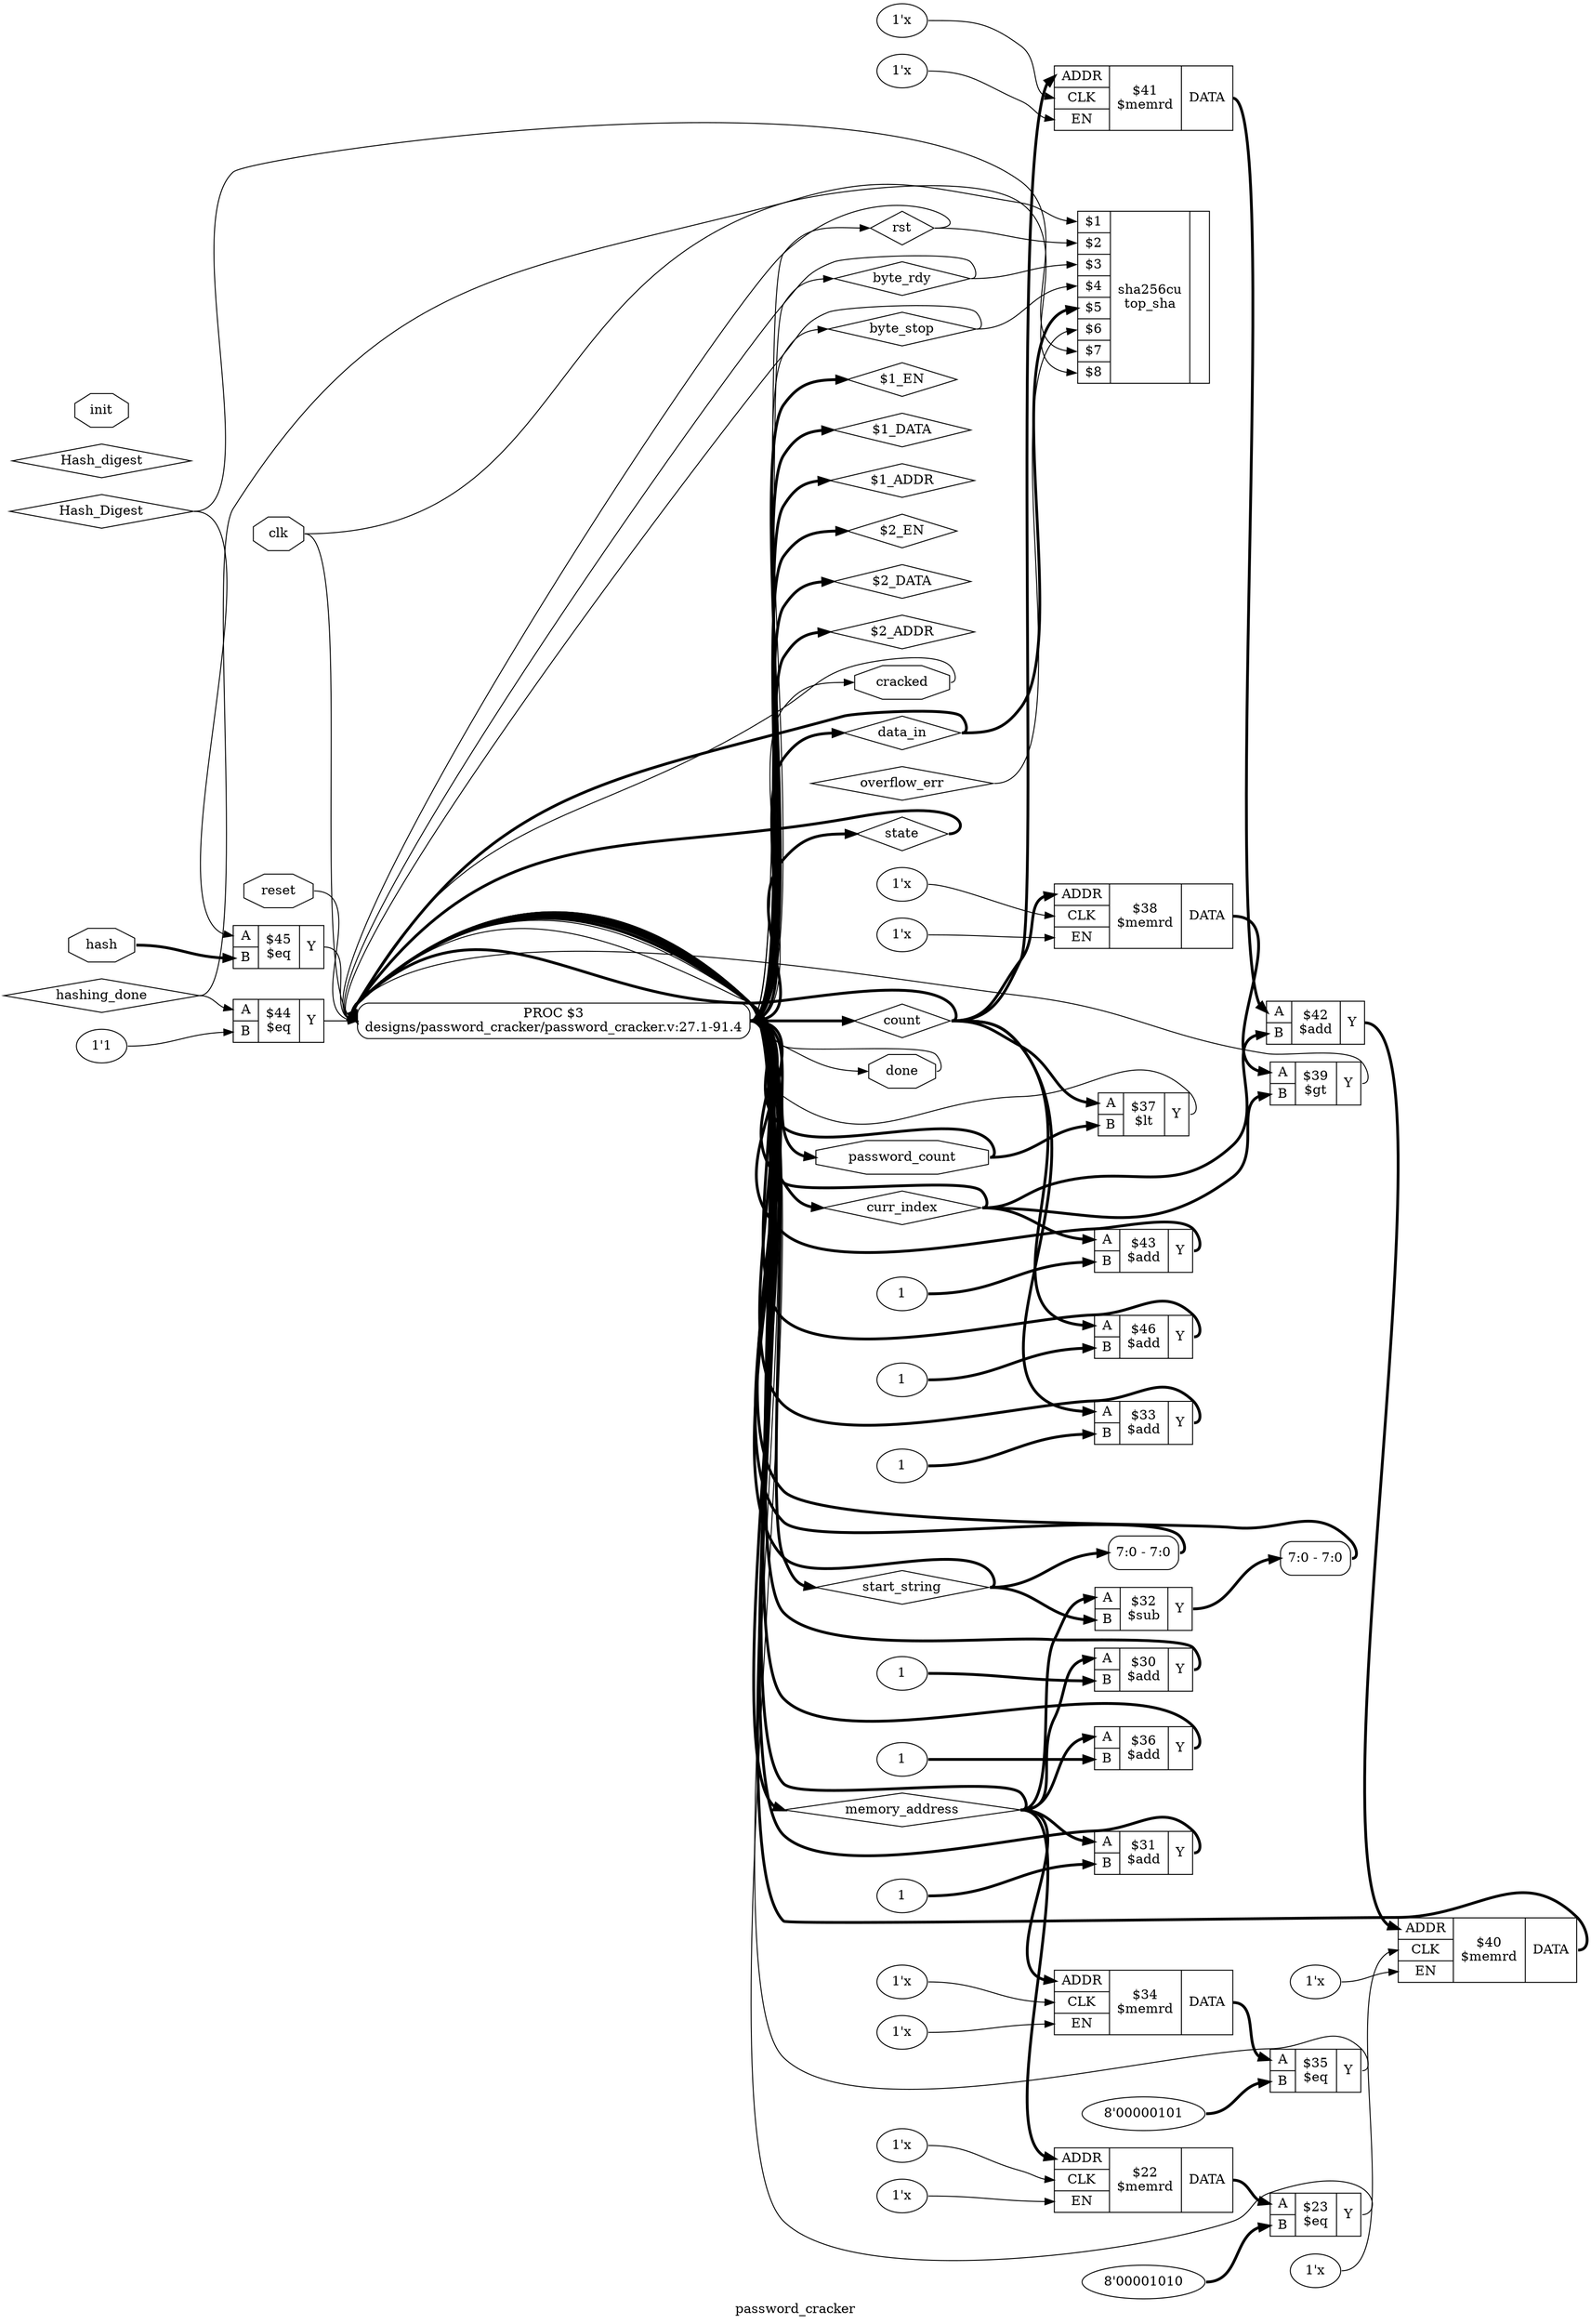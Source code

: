 digraph "password_cracker" {
label="password_cracker";
rankdir="LR";
remincross=true;
n57 [ shape=diamond, label="Hash_Digest", color="black", fontcolor="black" ];
n58 [ shape=diamond, label="overflow_err", color="black", fontcolor="black" ];
n65 [ shape=diamond, label="hashing_done", color="black", fontcolor="black" ];
n66 [ shape=diamond, label="Hash_digest", color="black", fontcolor="black" ];
n67 [ shape=diamond, label="byte_stop", color="black", fontcolor="black" ];
n68 [ shape=diamond, label="byte_rdy", color="black", fontcolor="black" ];
n69 [ shape=diamond, label="curr_index", color="black", fontcolor="black" ];
n70 [ shape=diamond, label="data_in", color="black", fontcolor="black" ];
n71 [ shape=diamond, label="start_string", color="black", fontcolor="black" ];
n72 [ shape=diamond, label="memory_address", color="black", fontcolor="black" ];
n73 [ shape=diamond, label="state", color="black", fontcolor="black" ];
n74 [ shape=diamond, label="count", color="black", fontcolor="black" ];
n75 [ shape=diamond, label="rst", color="black", fontcolor="black" ];
n76 [ shape=octagon, label="done", color="black", fontcolor="black" ];
n77 [ shape=octagon, label="cracked", color="black", fontcolor="black" ];
n78 [ shape=octagon, label="password_count", color="black", fontcolor="black" ];
n79 [ shape=octagon, label="hash", color="black", fontcolor="black" ];
n80 [ shape=octagon, label="init", color="black", fontcolor="black" ];
n81 [ shape=octagon, label="reset", color="black", fontcolor="black" ];
n82 [ shape=octagon, label="clk", color="black", fontcolor="black" ];
v0 [ label="1" ];
c86 [ shape=record, label="{{<p83> A|<p84> B}|$46\n$add|{<p85> Y}}" ];
c87 [ shape=record, label="{{<p83> A|<p84> B}|$45\n$eq|{<p85> Y}}" ];
v1 [ label="1'1" ];
c88 [ shape=record, label="{{<p83> A|<p84> B}|$44\n$eq|{<p85> Y}}" ];
v2 [ label="1" ];
c89 [ shape=record, label="{{<p83> A|<p84> B}|$43\n$add|{<p85> Y}}" ];
c90 [ shape=record, label="{{<p83> A|<p84> B}|$42\n$add|{<p85> Y}}" ];
v3 [ label="1'x" ];
v4 [ label="1'x" ];
c95 [ shape=record, label="{{<p91> ADDR|<p92> CLK|<p93> EN}|$41\n$memrd|{<p94> DATA}}" ];
v5 [ label="1'x" ];
v6 [ label="1'x" ];
c96 [ shape=record, label="{{<p91> ADDR|<p92> CLK|<p93> EN}|$40\n$memrd|{<p94> DATA}}" ];
c97 [ shape=record, label="{{<p83> A|<p84> B}|$39\n$gt|{<p85> Y}}" ];
v7 [ label="1'x" ];
v8 [ label="1'x" ];
c98 [ shape=record, label="{{<p91> ADDR|<p92> CLK|<p93> EN}|$38\n$memrd|{<p94> DATA}}" ];
c99 [ shape=record, label="{{<p83> A|<p84> B}|$37\n$lt|{<p85> Y}}" ];
v9 [ label="1" ];
c100 [ shape=record, label="{{<p83> A|<p84> B}|$36\n$add|{<p85> Y}}" ];
v10 [ label="8'00000101" ];
c101 [ shape=record, label="{{<p83> A|<p84> B}|$35\n$eq|{<p85> Y}}" ];
v11 [ label="1'x" ];
v12 [ label="1'x" ];
c102 [ shape=record, label="{{<p91> ADDR|<p92> CLK|<p93> EN}|$34\n$memrd|{<p94> DATA}}" ];
v13 [ label="1" ];
c103 [ shape=record, label="{{<p83> A|<p84> B}|$33\n$add|{<p85> Y}}" ];
c104 [ shape=record, label="{{<p83> A|<p84> B}|$32\n$sub|{<p85> Y}}" ];
v14 [ label="1" ];
c105 [ shape=record, label="{{<p83> A|<p84> B}|$31\n$add|{<p85> Y}}" ];
v15 [ label="1" ];
c106 [ shape=record, label="{{<p83> A|<p84> B}|$30\n$add|{<p85> Y}}" ];
v16 [ label="8'00001010" ];
c107 [ shape=record, label="{{<p83> A|<p84> B}|$23\n$eq|{<p85> Y}}" ];
v17 [ label="1'x" ];
v18 [ label="1'x" ];
c108 [ shape=record, label="{{<p91> ADDR|<p92> CLK|<p93> EN}|$22\n$memrd|{<p94> DATA}}" ];
c117 [ shape=record, label="{{<p109> $1|<p110> $2|<p111> $3|<p112> $4|<p113> $5|<p114> $6|<p115> $7|<p116> $8}|sha256cu\ntop_sha|{}}" ];
x20 [ shape=record, style=rounded, label="<s0> 7:0 - 7:0 " ];
x21 [ shape=record, style=rounded, label="<s0> 7:0 - 7:0 " ];
p19 [shape=box, style=rounded, label="PROC $3\ndesigns/password_cracker/password_cracker.v:27.1-91.4"];
c86:p85:e -> p19:w [color="black", style="setlinewidth(3)", label=""];
c99:p85:e -> p19:w [color="black", label=""];
c100:p85:e -> p19:w [color="black", style="setlinewidth(3)", label=""];
c101:p85:e -> p19:w [color="black", label=""];
c102:p94:e -> c101:p83:w [color="black", style="setlinewidth(3)", label=""];
c103:p85:e -> p19:w [color="black", style="setlinewidth(3)", label=""];
c104:p85:e -> x21:s0:w [color="black", style="setlinewidth(3)", label=""];
c105:p85:e -> p19:w [color="black", style="setlinewidth(3)", label=""];
c106:p85:e -> p19:w [color="black", style="setlinewidth(3)", label=""];
c87:p85:e -> p19:w [color="black", label=""];
c107:p85:e -> p19:w [color="black", label=""];
c108:p94:e -> c107:p83:w [color="black", style="setlinewidth(3)", label=""];
c88:p85:e -> p19:w [color="black", label=""];
c89:p85:e -> p19:w [color="black", style="setlinewidth(3)", label=""];
c90:p85:e -> c96:p91:w [color="black", style="setlinewidth(3)", label=""];
n57:e -> c117:p115:w [color="black", label=""];
n57:e -> c87:p83:w [color="black", label=""];
n58:e -> c117:p114:w [color="black", label=""];
n59 [ shape=diamond, label="$2_EN" ];
p19:e -> n59:w [color="black", style="setlinewidth(3)", label=""];
c95:p94:e -> c90:p83:w [color="black", style="setlinewidth(3)", label=""];
n60 [ shape=diamond, label="$2_DATA" ];
p19:e -> n60:w [color="black", style="setlinewidth(3)", label=""];
n61 [ shape=diamond, label="$2_ADDR" ];
p19:e -> n61:w [color="black", style="setlinewidth(3)", label=""];
n62 [ shape=diamond, label="$1_EN" ];
p19:e -> n62:w [color="black", style="setlinewidth(3)", label=""];
n63 [ shape=diamond, label="$1_DATA" ];
p19:e -> n63:w [color="black", style="setlinewidth(3)", label=""];
n64 [ shape=diamond, label="$1_ADDR" ];
p19:e -> n64:w [color="black", style="setlinewidth(3)", label=""];
n65:e -> c117:p116:w [color="black", label=""];
n65:e -> c88:p83:w [color="black", label=""];
p19:e -> n67:w [color="black", label=""];
n67:e -> c117:p112:w [color="black", label=""];
n67:e -> p19:w [color="black", label=""];
p19:e -> n68:w [color="black", label=""];
n68:e -> c117:p111:w [color="black", label=""];
n68:e -> p19:w [color="black", label=""];
p19:e -> n69:w [color="black", style="setlinewidth(3)", label=""];
n69:e -> c89:p83:w [color="black", style="setlinewidth(3)", label=""];
n69:e -> c90:p84:w [color="black", style="setlinewidth(3)", label=""];
n69:e -> c97:p84:w [color="black", style="setlinewidth(3)", label=""];
n69:e -> p19:w [color="black", style="setlinewidth(3)", label=""];
c96:p94:e -> p19:w [color="black", style="setlinewidth(3)", label=""];
p19:e -> n70:w [color="black", style="setlinewidth(3)", label=""];
n70:e -> c117:p113:w [color="black", style="setlinewidth(3)", label=""];
n70:e -> p19:w [color="black", style="setlinewidth(3)", label=""];
p19:e -> n71:w [color="black", style="setlinewidth(3)", label=""];
n71:e -> c104:p84:w [color="black", style="setlinewidth(3)", label=""];
n71:e -> p19:w [color="black", style="setlinewidth(3)", label=""];
n71:e -> x20:s0:w [color="black", style="setlinewidth(3)", label=""];
p19:e -> n72:w [color="black", style="setlinewidth(3)", label=""];
n72:e -> c100:p83:w [color="black", style="setlinewidth(3)", label=""];
n72:e -> c102:p91:w [color="black", style="setlinewidth(3)", label=""];
n72:e -> c104:p83:w [color="black", style="setlinewidth(3)", label=""];
n72:e -> c105:p83:w [color="black", style="setlinewidth(3)", label=""];
n72:e -> c106:p83:w [color="black", style="setlinewidth(3)", label=""];
n72:e -> c108:p91:w [color="black", style="setlinewidth(3)", label=""];
n72:e -> p19:w [color="black", style="setlinewidth(3)", label=""];
p19:e -> n73:w [color="black", style="setlinewidth(3)", label=""];
n73:e -> p19:w [color="black", style="setlinewidth(3)", label=""];
p19:e -> n74:w [color="black", style="setlinewidth(3)", label=""];
n74:e -> c103:p83:w [color="black", style="setlinewidth(3)", label=""];
n74:e -> c86:p83:w [color="black", style="setlinewidth(3)", label=""];
n74:e -> c95:p91:w [color="black", style="setlinewidth(3)", label=""];
n74:e -> c98:p91:w [color="black", style="setlinewidth(3)", label=""];
n74:e -> c99:p83:w [color="black", style="setlinewidth(3)", label=""];
n74:e -> p19:w [color="black", style="setlinewidth(3)", label=""];
p19:e -> n75:w [color="black", label=""];
n75:e -> c117:p110:w [color="black", label=""];
n75:e -> p19:w [color="black", label=""];
p19:e -> n76:w [color="black", label=""];
n76:e -> p19:w [color="black", label=""];
p19:e -> n77:w [color="black", label=""];
n77:e -> p19:w [color="black", label=""];
p19:e -> n78:w [color="black", style="setlinewidth(3)", label=""];
n78:e -> c99:p84:w [color="black", style="setlinewidth(3)", label=""];
n78:e -> p19:w [color="black", style="setlinewidth(3)", label=""];
n79:e -> c87:p84:w [color="black", style="setlinewidth(3)", label=""];
c97:p85:e -> p19:w [color="black", label=""];
n81:e -> p19:w [color="black", label=""];
n82:e -> c117:p109:w [color="black", label=""];
n82:e -> p19:w [color="black", label=""];
c98:p94:e -> c97:p83:w [color="black", style="setlinewidth(3)", label=""];
v0:e -> c86:p84:w [color="black", style="setlinewidth(3)", label=""];
v1:e -> c88:p84:w [color="black", label=""];
v10:e -> c101:p84:w [color="black", style="setlinewidth(3)", label=""];
v11:e -> c102:p93:w [color="black", label=""];
v12:e -> c102:p92:w [color="black", label=""];
v13:e -> c103:p84:w [color="black", style="setlinewidth(3)", label=""];
v14:e -> c105:p84:w [color="black", style="setlinewidth(3)", label=""];
v15:e -> c106:p84:w [color="black", style="setlinewidth(3)", label=""];
v16:e -> c107:p84:w [color="black", style="setlinewidth(3)", label=""];
v17:e -> c108:p93:w [color="black", label=""];
v18:e -> c108:p92:w [color="black", label=""];
v2:e -> c89:p84:w [color="black", style="setlinewidth(3)", label=""];
v3:e -> c95:p93:w [color="black", label=""];
v4:e -> c95:p92:w [color="black", label=""];
v5:e -> c96:p93:w [color="black", label=""];
v6:e -> c96:p92:w [color="black", label=""];
v7:e -> c98:p93:w [color="black", label=""];
v8:e -> c98:p92:w [color="black", label=""];
v9:e -> c100:p84:w [color="black", style="setlinewidth(3)", label=""];
x20:e -> p19:w [color="black", style="setlinewidth(3)", label=""];
x21:e -> p19:w [color="black", style="setlinewidth(3)", label=""];
}
